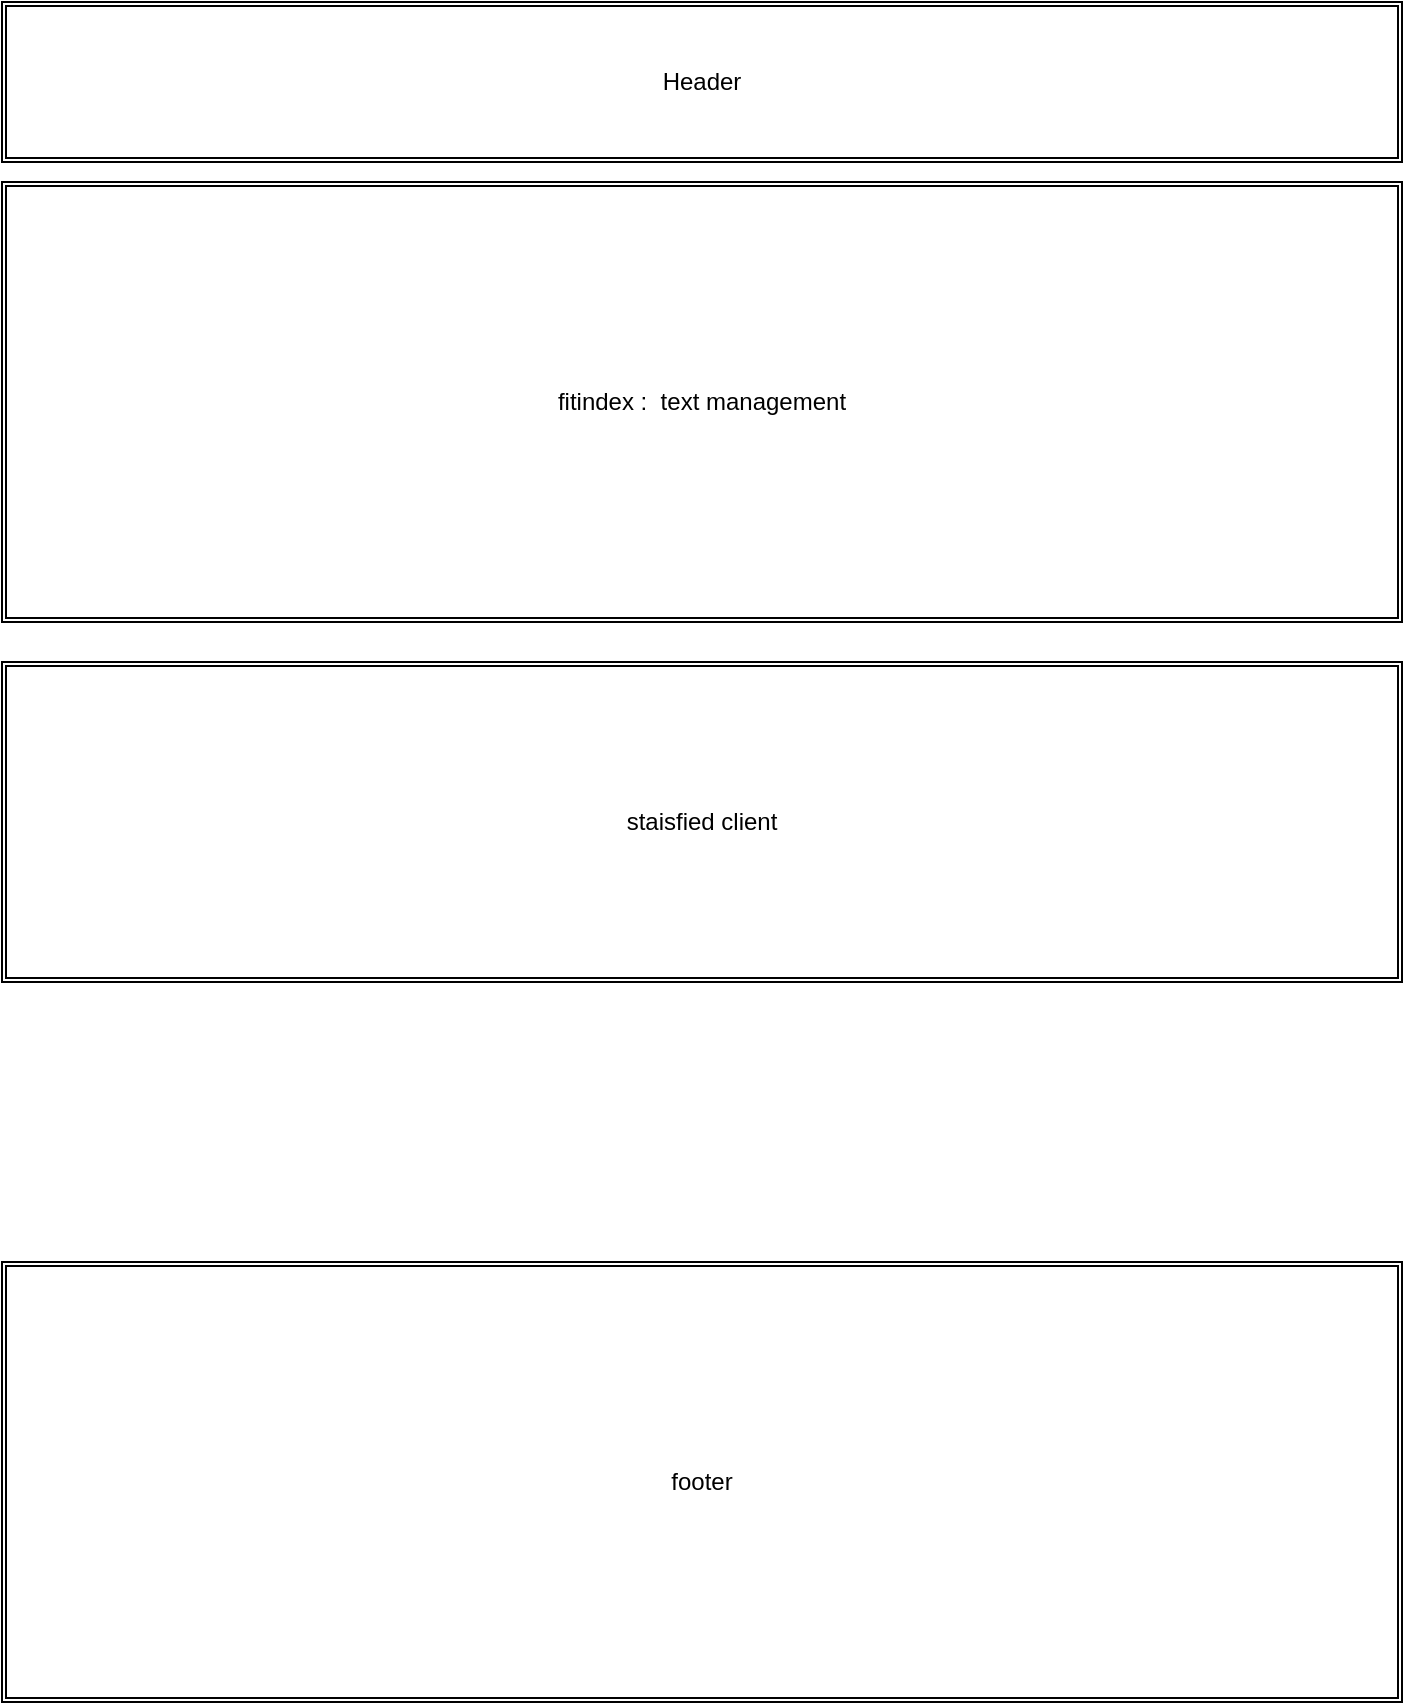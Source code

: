 <mxfile>
    <diagram id="57txd1_DVboj-DCTx0qN" name="Page-1">
        <mxGraphModel dx="1677" dy="872" grid="1" gridSize="10" guides="1" tooltips="1" connect="1" arrows="1" fold="1" page="1" pageScale="1" pageWidth="850" pageHeight="1100" math="0" shadow="0">
            <root>
                <mxCell id="0"/>
                <mxCell id="1" parent="0"/>
                <mxCell id="2" value="Header" style="shape=ext;double=1;rounded=0;whiteSpace=wrap;html=1;" vertex="1" parent="1">
                    <mxGeometry x="-140" width="700" height="80" as="geometry"/>
                </mxCell>
                <mxCell id="4" value="fitindex :&amp;nbsp; text management" style="shape=ext;double=1;rounded=0;whiteSpace=wrap;html=1;" vertex="1" parent="1">
                    <mxGeometry x="-140" y="90" width="700" height="220" as="geometry"/>
                </mxCell>
                <mxCell id="5" value="staisfied client" style="shape=ext;double=1;rounded=0;whiteSpace=wrap;html=1;" vertex="1" parent="1">
                    <mxGeometry x="-140" y="330" width="700" height="160" as="geometry"/>
                </mxCell>
                <mxCell id="6" value="footer" style="shape=ext;double=1;rounded=0;whiteSpace=wrap;html=1;" vertex="1" parent="1">
                    <mxGeometry x="-140" y="630" width="700" height="220" as="geometry"/>
                </mxCell>
            </root>
        </mxGraphModel>
    </diagram>
</mxfile>